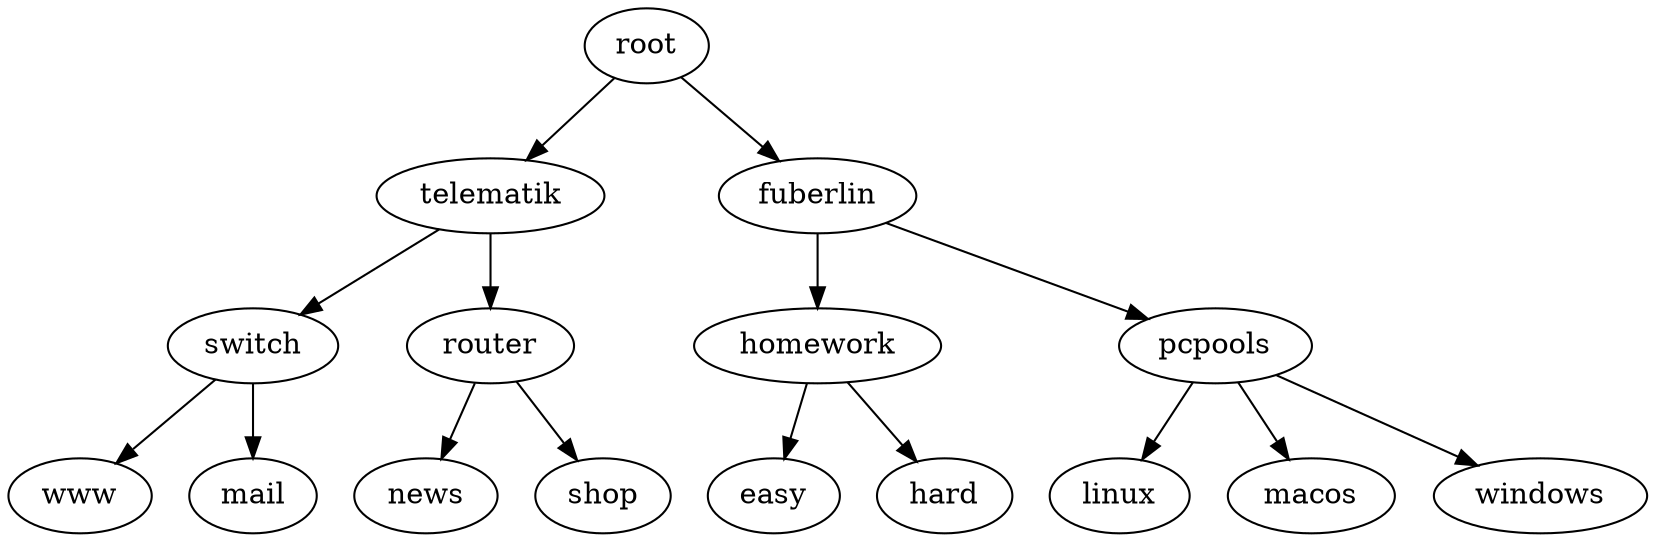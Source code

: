 digraph  tree {
    root -> telematik
    root -> fuberlin
    telematik -> switch;
    switch -> www;
    switch -> mail;
    telematik -> router;
    router -> news;
    router -> shop;
    fuberlin -> homework;
    homework -> easy;
    homework -> hard;
    fuberlin -> pcpools
    pcpools -> linux
    pcpools -> macos
    pcpools -> windows
}